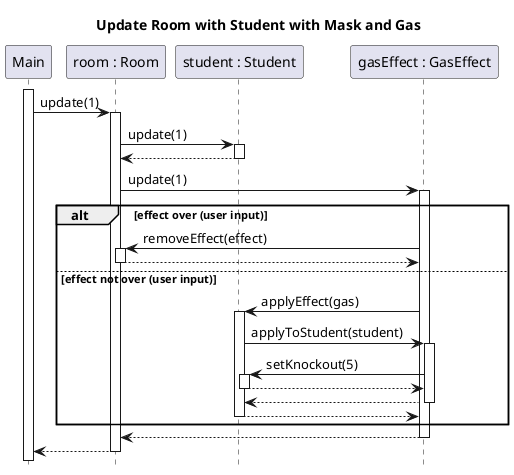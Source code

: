 @startuml room-update
title Update Room with Student with Mask and Gas
hide footbox
autoactivate on
skinparam SequenceReferenceBackgroundColor white

participant Main
participant "room : Room" as room
participant "student : Student" as student
participant "gasEffect : GasEffect" as gas

activate Main
Main -> room : update(1)
	room -> student : update(1)
	    return
	    room -> gas : update(1)
        alt effect over (user input)
		    gas -> room ++: removeEffect(effect)
		    return
        else effect not over (user input)
        gas -> student : applyEffect(gas)
            student -> gas : applyToStudent(student)
                gas -> student : setKnockout(5)
                return
            return
        return
        end
	return
return

@enduml